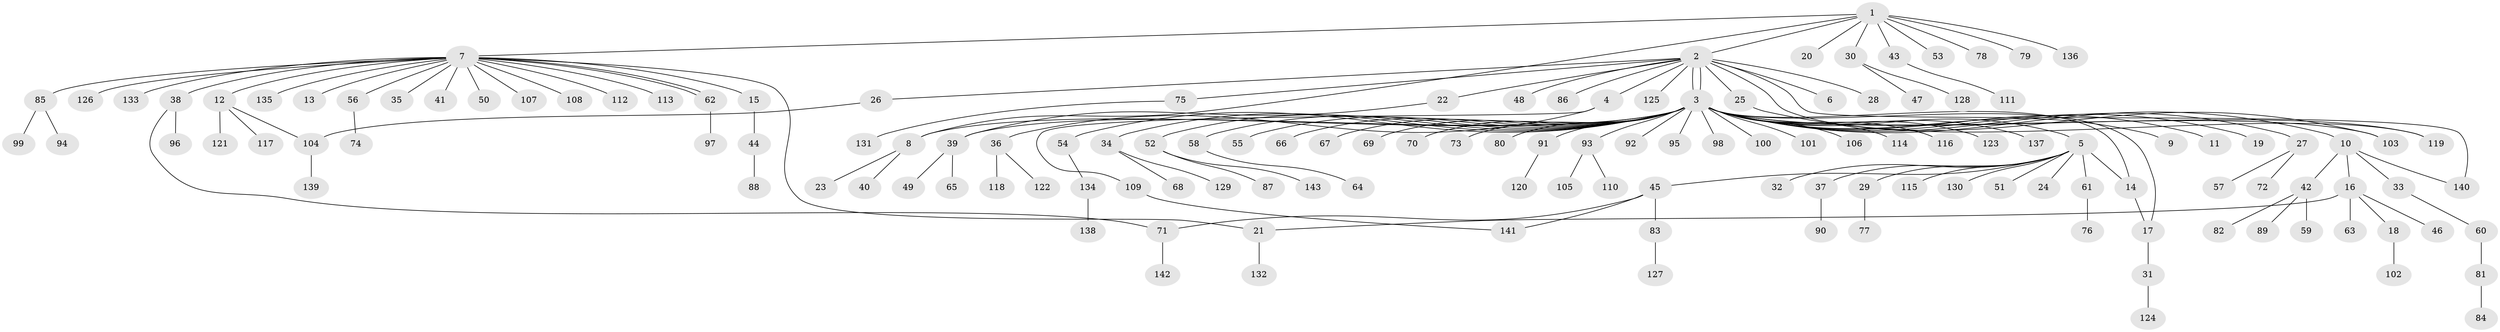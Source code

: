 // Generated by graph-tools (version 1.1) at 2025/47/03/09/25 04:47:10]
// undirected, 143 vertices, 155 edges
graph export_dot {
graph [start="1"]
  node [color=gray90,style=filled];
  1;
  2;
  3;
  4;
  5;
  6;
  7;
  8;
  9;
  10;
  11;
  12;
  13;
  14;
  15;
  16;
  17;
  18;
  19;
  20;
  21;
  22;
  23;
  24;
  25;
  26;
  27;
  28;
  29;
  30;
  31;
  32;
  33;
  34;
  35;
  36;
  37;
  38;
  39;
  40;
  41;
  42;
  43;
  44;
  45;
  46;
  47;
  48;
  49;
  50;
  51;
  52;
  53;
  54;
  55;
  56;
  57;
  58;
  59;
  60;
  61;
  62;
  63;
  64;
  65;
  66;
  67;
  68;
  69;
  70;
  71;
  72;
  73;
  74;
  75;
  76;
  77;
  78;
  79;
  80;
  81;
  82;
  83;
  84;
  85;
  86;
  87;
  88;
  89;
  90;
  91;
  92;
  93;
  94;
  95;
  96;
  97;
  98;
  99;
  100;
  101;
  102;
  103;
  104;
  105;
  106;
  107;
  108;
  109;
  110;
  111;
  112;
  113;
  114;
  115;
  116;
  117;
  118;
  119;
  120;
  121;
  122;
  123;
  124;
  125;
  126;
  127;
  128;
  129;
  130;
  131;
  132;
  133;
  134;
  135;
  136;
  137;
  138;
  139;
  140;
  141;
  142;
  143;
  1 -- 2;
  1 -- 7;
  1 -- 8;
  1 -- 20;
  1 -- 30;
  1 -- 43;
  1 -- 53;
  1 -- 78;
  1 -- 79;
  1 -- 136;
  2 -- 3;
  2 -- 3;
  2 -- 4;
  2 -- 6;
  2 -- 22;
  2 -- 25;
  2 -- 26;
  2 -- 28;
  2 -- 48;
  2 -- 75;
  2 -- 86;
  2 -- 119;
  2 -- 125;
  2 -- 140;
  3 -- 5;
  3 -- 8;
  3 -- 9;
  3 -- 10;
  3 -- 11;
  3 -- 14;
  3 -- 17;
  3 -- 19;
  3 -- 27;
  3 -- 34;
  3 -- 39;
  3 -- 52;
  3 -- 54;
  3 -- 55;
  3 -- 58;
  3 -- 66;
  3 -- 67;
  3 -- 69;
  3 -- 70;
  3 -- 73;
  3 -- 80;
  3 -- 91;
  3 -- 92;
  3 -- 93;
  3 -- 95;
  3 -- 98;
  3 -- 100;
  3 -- 101;
  3 -- 103;
  3 -- 106;
  3 -- 114;
  3 -- 116;
  3 -- 119;
  3 -- 123;
  3 -- 137;
  4 -- 36;
  4 -- 109;
  5 -- 14;
  5 -- 24;
  5 -- 29;
  5 -- 32;
  5 -- 37;
  5 -- 45;
  5 -- 51;
  5 -- 61;
  5 -- 115;
  5 -- 130;
  7 -- 12;
  7 -- 13;
  7 -- 15;
  7 -- 21;
  7 -- 35;
  7 -- 38;
  7 -- 41;
  7 -- 50;
  7 -- 56;
  7 -- 62;
  7 -- 62;
  7 -- 85;
  7 -- 107;
  7 -- 108;
  7 -- 112;
  7 -- 113;
  7 -- 126;
  7 -- 133;
  7 -- 135;
  8 -- 23;
  8 -- 40;
  10 -- 16;
  10 -- 33;
  10 -- 42;
  10 -- 140;
  12 -- 104;
  12 -- 117;
  12 -- 121;
  14 -- 17;
  15 -- 44;
  16 -- 18;
  16 -- 21;
  16 -- 46;
  16 -- 63;
  17 -- 31;
  18 -- 102;
  21 -- 132;
  22 -- 39;
  25 -- 103;
  26 -- 104;
  27 -- 57;
  27 -- 72;
  29 -- 77;
  30 -- 47;
  30 -- 128;
  31 -- 124;
  33 -- 60;
  34 -- 68;
  34 -- 129;
  36 -- 118;
  36 -- 122;
  37 -- 90;
  38 -- 71;
  38 -- 96;
  39 -- 49;
  39 -- 65;
  42 -- 59;
  42 -- 82;
  42 -- 89;
  43 -- 111;
  44 -- 88;
  45 -- 71;
  45 -- 83;
  45 -- 141;
  52 -- 87;
  52 -- 143;
  54 -- 134;
  56 -- 74;
  58 -- 64;
  60 -- 81;
  61 -- 76;
  62 -- 97;
  71 -- 142;
  75 -- 131;
  81 -- 84;
  83 -- 127;
  85 -- 94;
  85 -- 99;
  91 -- 120;
  93 -- 105;
  93 -- 110;
  104 -- 139;
  109 -- 141;
  134 -- 138;
}
